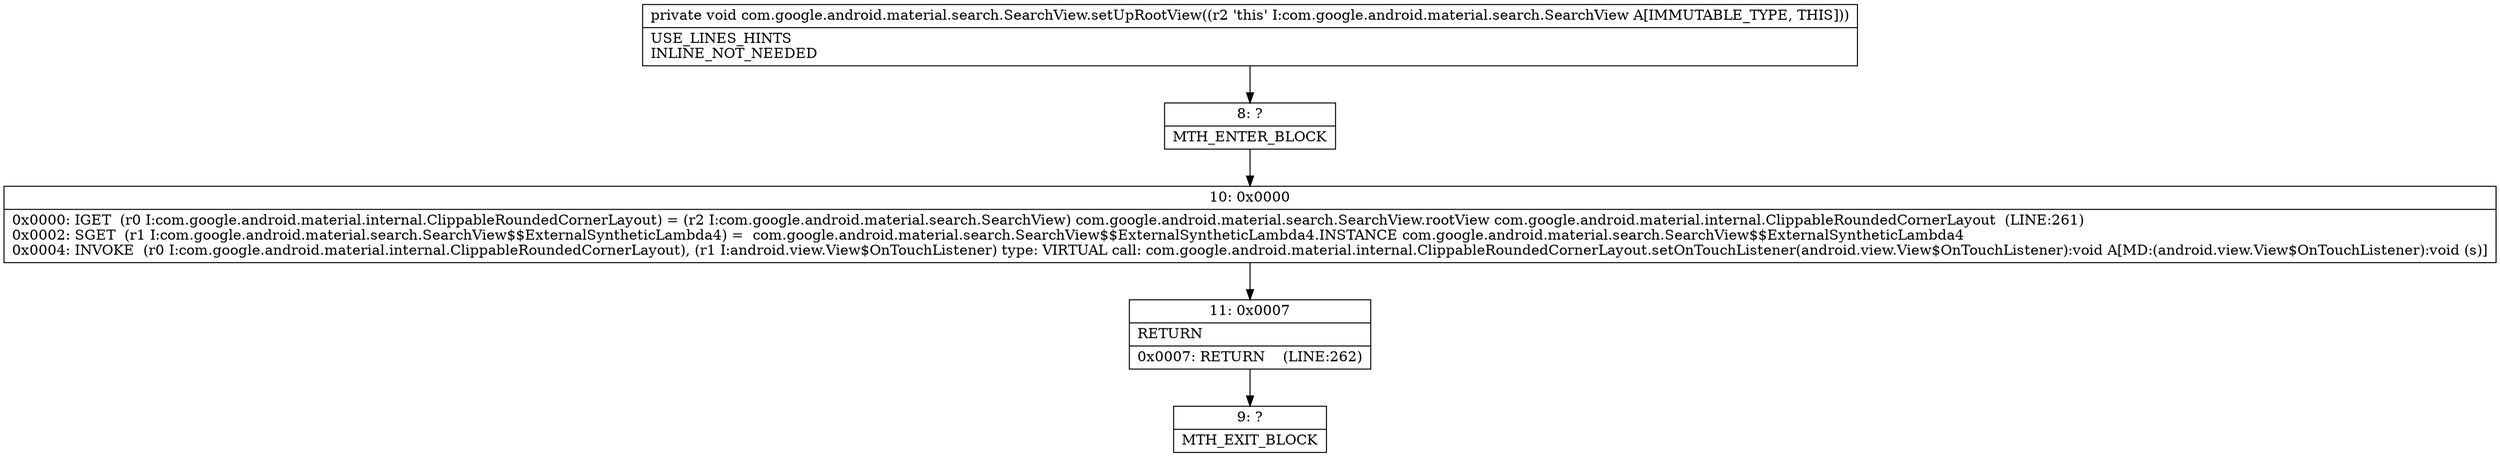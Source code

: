 digraph "CFG forcom.google.android.material.search.SearchView.setUpRootView()V" {
Node_8 [shape=record,label="{8\:\ ?|MTH_ENTER_BLOCK\l}"];
Node_10 [shape=record,label="{10\:\ 0x0000|0x0000: IGET  (r0 I:com.google.android.material.internal.ClippableRoundedCornerLayout) = (r2 I:com.google.android.material.search.SearchView) com.google.android.material.search.SearchView.rootView com.google.android.material.internal.ClippableRoundedCornerLayout  (LINE:261)\l0x0002: SGET  (r1 I:com.google.android.material.search.SearchView$$ExternalSyntheticLambda4) =  com.google.android.material.search.SearchView$$ExternalSyntheticLambda4.INSTANCE com.google.android.material.search.SearchView$$ExternalSyntheticLambda4 \l0x0004: INVOKE  (r0 I:com.google.android.material.internal.ClippableRoundedCornerLayout), (r1 I:android.view.View$OnTouchListener) type: VIRTUAL call: com.google.android.material.internal.ClippableRoundedCornerLayout.setOnTouchListener(android.view.View$OnTouchListener):void A[MD:(android.view.View$OnTouchListener):void (s)]\l}"];
Node_11 [shape=record,label="{11\:\ 0x0007|RETURN\l|0x0007: RETURN    (LINE:262)\l}"];
Node_9 [shape=record,label="{9\:\ ?|MTH_EXIT_BLOCK\l}"];
MethodNode[shape=record,label="{private void com.google.android.material.search.SearchView.setUpRootView((r2 'this' I:com.google.android.material.search.SearchView A[IMMUTABLE_TYPE, THIS]))  | USE_LINES_HINTS\lINLINE_NOT_NEEDED\l}"];
MethodNode -> Node_8;Node_8 -> Node_10;
Node_10 -> Node_11;
Node_11 -> Node_9;
}

